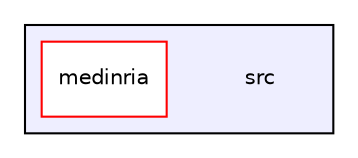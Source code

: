 digraph "/home/aabadie/softs/src/" {
  compound=true
  node [ fontsize="10", fontname="Helvetica"];
  edge [ labelfontsize="10", labelfontname="Helvetica"];
  subgraph clusterdir_95962c45080e44f9cc61ab8e2f8fb86a {
    graph [ bgcolor="#eeeeff", pencolor="black", label="" URL="dir_95962c45080e44f9cc61ab8e2f8fb86a.html"];
    dir_95962c45080e44f9cc61ab8e2f8fb86a [shape=plaintext label="src"];
    dir_da53d45fa51ff2be4c9c2f9b4d851fc0 [shape=box label="medinria" color="red" fillcolor="white" style="filled" URL="dir_da53d45fa51ff2be4c9c2f9b4d851fc0.html"];
  }
}
